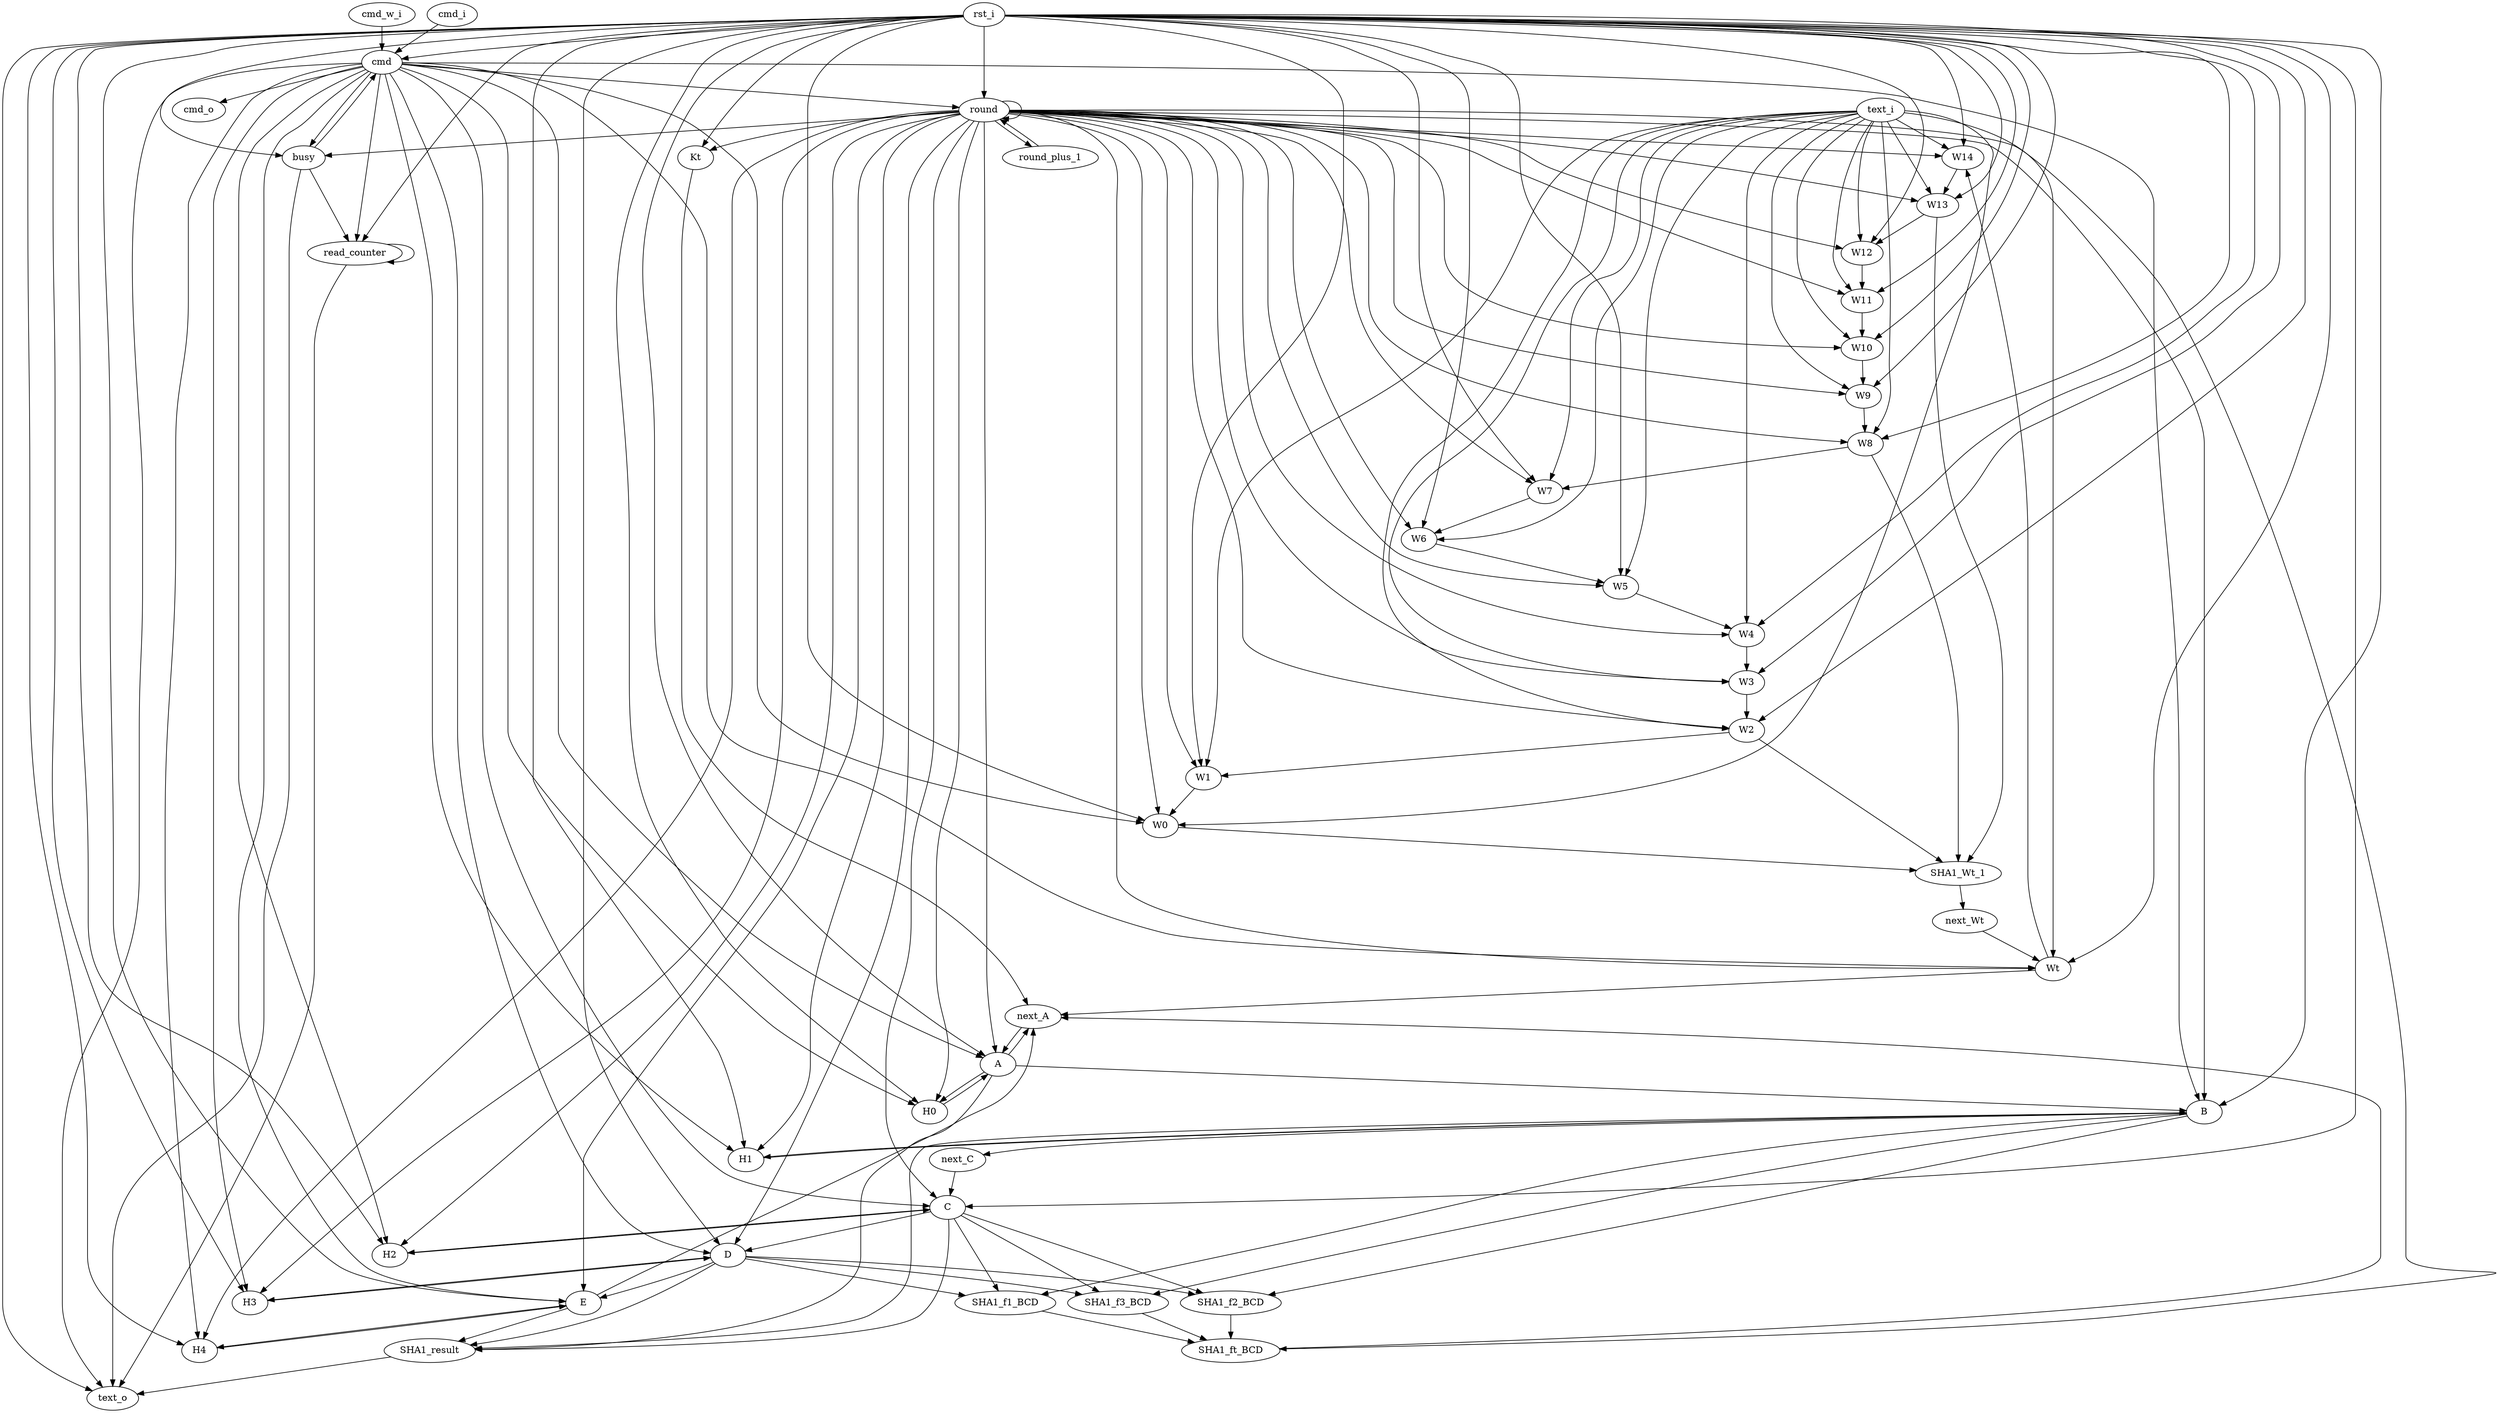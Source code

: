 digraph "" {
	W14 -> W13	 [weight=1.0];
	SHA1_Wt_1 -> next_Wt	 [weight=1.0];
	next_Wt -> Wt	 [weight=1.0];
	H4 -> E	 [weight=1.0];
	SHA1_result -> text_o	 [weight=5.0];
	cmd_i -> cmd	 [weight=1.0];
	round_plus_1 -> round	 [weight=18.0];
	next_A -> A	 [weight=17.0];
	next_C -> C	 [weight=17.0];
	busy -> text_o	 [weight=7.0];
	busy -> read_counter	 [weight=1.0];
	busy -> cmd	 [weight=2.0];
	cmd_w_i -> cmd	 [weight=3.0];
	text_i -> W14	 [weight=1.0];
	text_i -> Wt	 [weight=17.0];
	text_i -> W13	 [weight=1.0];
	text_i -> W12	 [weight=1.0];
	text_i -> W11	 [weight=1.0];
	text_i -> W10	 [weight=1.0];
	text_i -> W7	 [weight=1.0];
	text_i -> W6	 [weight=1.0];
	text_i -> W5	 [weight=1.0];
	text_i -> W4	 [weight=1.0];
	text_i -> W3	 [weight=1.0];
	text_i -> W2	 [weight=1.0];
	text_i -> W1	 [weight=1.0];
	text_i -> W0	 [weight=1.0];
	text_i -> W8	 [weight=1.0];
	text_i -> W9	 [weight=1.0];
	SHA1_ft_BCD -> next_A	 [weight=1.0];
	Wt -> W14	 [weight=1.0];
	Wt -> next_A	 [weight=1.0];
	SHA1_f3_BCD -> SHA1_ft_BCD	 [weight=1.0];
	A -> SHA1_result	 [weight=1.0];
	A -> next_A	 [weight=1.0];
	A -> B	 [weight=17.0];
	A -> H0	 [weight=1.0];
	C -> SHA1_result	 [weight=1.0];
	C -> SHA1_f3_BCD	 [weight=1.0];
	C -> D	 [weight=17.0];
	C -> SHA1_f1_BCD	 [weight=1.0];
	C -> H2	 [weight=1.0];
	C -> SHA1_f2_BCD	 [weight=1.0];
	B -> SHA1_result	 [weight=1.0];
	B -> next_C	 [weight=1.0];
	B -> SHA1_f3_BCD	 [weight=1.0];
	B -> H1	 [weight=1.0];
	B -> SHA1_f1_BCD	 [weight=1.0];
	B -> SHA1_f2_BCD	 [weight=1.0];
	E -> H4	 [weight=1.0];
	E -> SHA1_result	 [weight=1.0];
	E -> next_A	 [weight=1.0];
	D -> SHA1_result	 [weight=1.0];
	D -> SHA1_f3_BCD	 [weight=1.0];
	D -> E	 [weight=17.0];
	D -> SHA1_f1_BCD	 [weight=1.0];
	D -> H3	 [weight=1.0];
	D -> SHA1_f2_BCD	 [weight=1.0];
	rst_i -> W14	 [weight=3.0];
	rst_i -> H4	 [weight=3.0];
	rst_i -> busy	 [weight=5.0];
	rst_i -> Wt	 [weight=19.0];
	rst_i -> A	 [weight=19.0];
	rst_i -> text_o	 [weight=8.0];
	rst_i -> C	 [weight=19.0];
	rst_i -> B	 [weight=19.0];
	rst_i -> E	 [weight=19.0];
	rst_i -> D	 [weight=19.0];
	rst_i -> H1	 [weight=3.0];
	rst_i -> read_counter	 [weight=3.0];
	rst_i -> Kt	 [weight=5.0];
	rst_i -> H2	 [weight=3.0];
	rst_i -> H3	 [weight=3.0];
	rst_i -> H0	 [weight=3.0];
	rst_i -> cmd	 [weight=4.0];
	rst_i -> W13	 [weight=3.0];
	rst_i -> W12	 [weight=3.0];
	rst_i -> W11	 [weight=3.0];
	rst_i -> W10	 [weight=3.0];
	rst_i -> W7	 [weight=3.0];
	rst_i -> W6	 [weight=3.0];
	rst_i -> W5	 [weight=3.0];
	rst_i -> W4	 [weight=3.0];
	rst_i -> W3	 [weight=3.0];
	rst_i -> W2	 [weight=3.0];
	rst_i -> W1	 [weight=3.0];
	rst_i -> W0	 [weight=4.0];
	rst_i -> W8	 [weight=3.0];
	rst_i -> round	 [weight=22.0];
	rst_i -> W9	 [weight=3.0];
	H1 -> B	 [weight=1.0];
	read_counter -> text_o	 [weight=6.0];
	read_counter -> read_counter	 [weight=2.0];
	Kt -> next_A	 [weight=1.0];
	SHA1_f1_BCD -> SHA1_ft_BCD	 [weight=1.0];
	H2 -> C	 [weight=1.0];
	H3 -> D	 [weight=1.0];
	H0 -> A	 [weight=1.0];
	cmd -> H4	 [weight=4.0];
	cmd -> busy	 [weight=2.0];
	cmd -> Wt	 [weight=2.0];
	cmd -> cmd_o	 [weight=1.0];
	cmd -> A	 [weight=2.0];
	cmd -> text_o	 [weight=7.0];
	cmd -> C	 [weight=2.0];
	cmd -> B	 [weight=2.0];
	cmd -> E	 [weight=2.0];
	cmd -> D	 [weight=2.0];
	cmd -> H1	 [weight=4.0];
	cmd -> read_counter	 [weight=2.0];
	cmd -> H2	 [weight=4.0];
	cmd -> H3	 [weight=4.0];
	cmd -> H0	 [weight=4.0];
	cmd -> W0	 [weight=2.0];
	cmd -> round	 [weight=3.0];
	W13 -> SHA1_Wt_1	 [weight=1.0];
	W13 -> W12	 [weight=1.0];
	W12 -> W11	 [weight=1.0];
	W11 -> W10	 [weight=1.0];
	W10 -> W9	 [weight=1.0];
	W7 -> W6	 [weight=1.0];
	W6 -> W5	 [weight=1.0];
	W5 -> W4	 [weight=1.0];
	W4 -> W3	 [weight=1.0];
	W3 -> W2	 [weight=1.0];
	W2 -> SHA1_Wt_1	 [weight=1.0];
	W2 -> W1	 [weight=1.0];
	W1 -> W0	 [weight=1.0];
	W0 -> SHA1_Wt_1	 [weight=1.0];
	W8 -> SHA1_Wt_1	 [weight=1.0];
	W8 -> W7	 [weight=1.0];
	round -> W14	 [weight=2.0];
	round -> H4	 [weight=2.0];
	round -> round_plus_1	 [weight=1.0];
	round -> busy	 [weight=4.0];
	round -> SHA1_ft_BCD	 [weight=1.0];
	round -> Wt	 [weight=18.0];
	round -> A	 [weight=18.0];
	round -> C	 [weight=18.0];
	round -> B	 [weight=18.0];
	round -> E	 [weight=18.0];
	round -> D	 [weight=18.0];
	round -> H1	 [weight=2.0];
	round -> Kt	 [weight=9.0];
	round -> H2	 [weight=2.0];
	round -> H3	 [weight=2.0];
	round -> H0	 [weight=2.0];
	round -> W13	 [weight=2.0];
	round -> W12	 [weight=2.0];
	round -> W11	 [weight=2.0];
	round -> W10	 [weight=2.0];
	round -> W7	 [weight=2.0];
	round -> W6	 [weight=2.0];
	round -> W5	 [weight=2.0];
	round -> W4	 [weight=2.0];
	round -> W3	 [weight=2.0];
	round -> W2	 [weight=2.0];
	round -> W1	 [weight=2.0];
	round -> W0	 [weight=3.0];
	round -> W8	 [weight=2.0];
	round -> round	 [weight=21.0];
	round -> W9	 [weight=2.0];
	W9 -> W8	 [weight=1.0];
	SHA1_f2_BCD -> SHA1_ft_BCD	 [weight=1.0];
}
